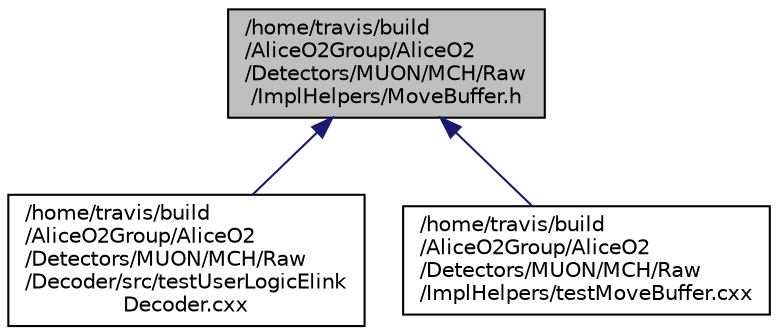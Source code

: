 digraph "/home/travis/build/AliceO2Group/AliceO2/Detectors/MUON/MCH/Raw/ImplHelpers/MoveBuffer.h"
{
 // INTERACTIVE_SVG=YES
  bgcolor="transparent";
  edge [fontname="Helvetica",fontsize="10",labelfontname="Helvetica",labelfontsize="10"];
  node [fontname="Helvetica",fontsize="10",shape=record];
  Node4 [label="/home/travis/build\l/AliceO2Group/AliceO2\l/Detectors/MUON/MCH/Raw\l/ImplHelpers/MoveBuffer.h",height=0.2,width=0.4,color="black", fillcolor="grey75", style="filled", fontcolor="black"];
  Node4 -> Node5 [dir="back",color="midnightblue",fontsize="10",style="solid",fontname="Helvetica"];
  Node5 [label="/home/travis/build\l/AliceO2Group/AliceO2\l/Detectors/MUON/MCH/Raw\l/Decoder/src/testUserLogicElink\lDecoder.cxx",height=0.2,width=0.4,color="black",URL="$d5/d93/testUserLogicElinkDecoder_8cxx.html"];
  Node4 -> Node6 [dir="back",color="midnightblue",fontsize="10",style="solid",fontname="Helvetica"];
  Node6 [label="/home/travis/build\l/AliceO2Group/AliceO2\l/Detectors/MUON/MCH/Raw\l/ImplHelpers/testMoveBuffer.cxx",height=0.2,width=0.4,color="black",URL="$d2/d72/testMoveBuffer_8cxx.html"];
}
